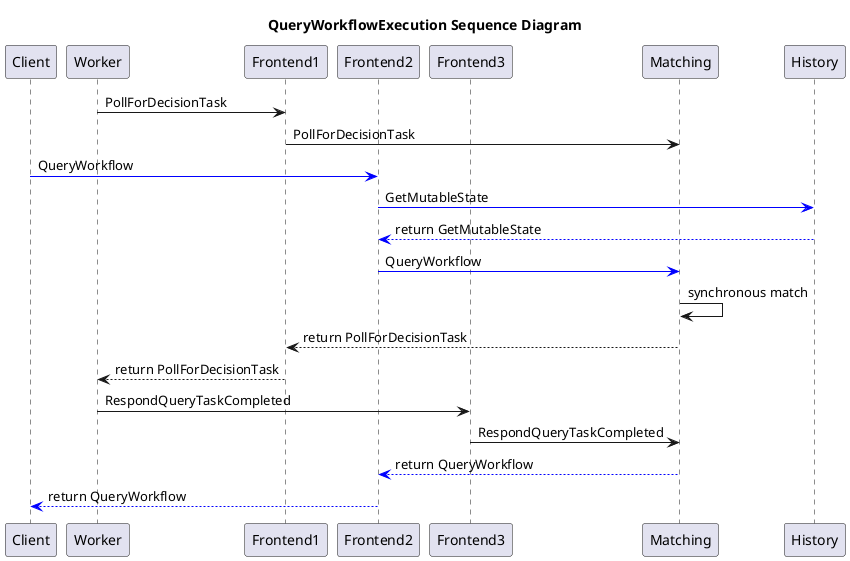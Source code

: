 ' Uses http://plantuml.com/sequence-diagram syntax
' Consider installing "PlantUml integration" IntelliJ plugin
@startuml
       title QueryWorkflowExecution Sequence Diagram
       participant Client
       participant Worker
       participant Frontend1
       participant Frontend2
       participant Frontend3
       Worker -> Frontend1: PollForDecisionTask
       Frontend1 -> Matching: PollForDecisionTask

       Client -[#0000FF]> Frontend2: QueryWorkflow
       Frontend2 -[#0000FF]> History: GetMutableState
       History -[#0000FF]-> Frontend2: return GetMutableState
       Frontend2 -[#0000FF]> Matching: QueryWorkflow
       Matching -> Matching: synchronous match
       Matching --> Frontend1: return PollForDecisionTask
       Frontend1 --> Worker: return PollForDecisionTask
       Worker -> Frontend3: RespondQueryTaskCompleted
       Frontend3 -> Matching: RespondQueryTaskCompleted
       Matching -[#0000FF]-> Frontend2: return QueryWorkflow
       Frontend2 -[#0000FF]-> Client: return QueryWorkflow
@enduml